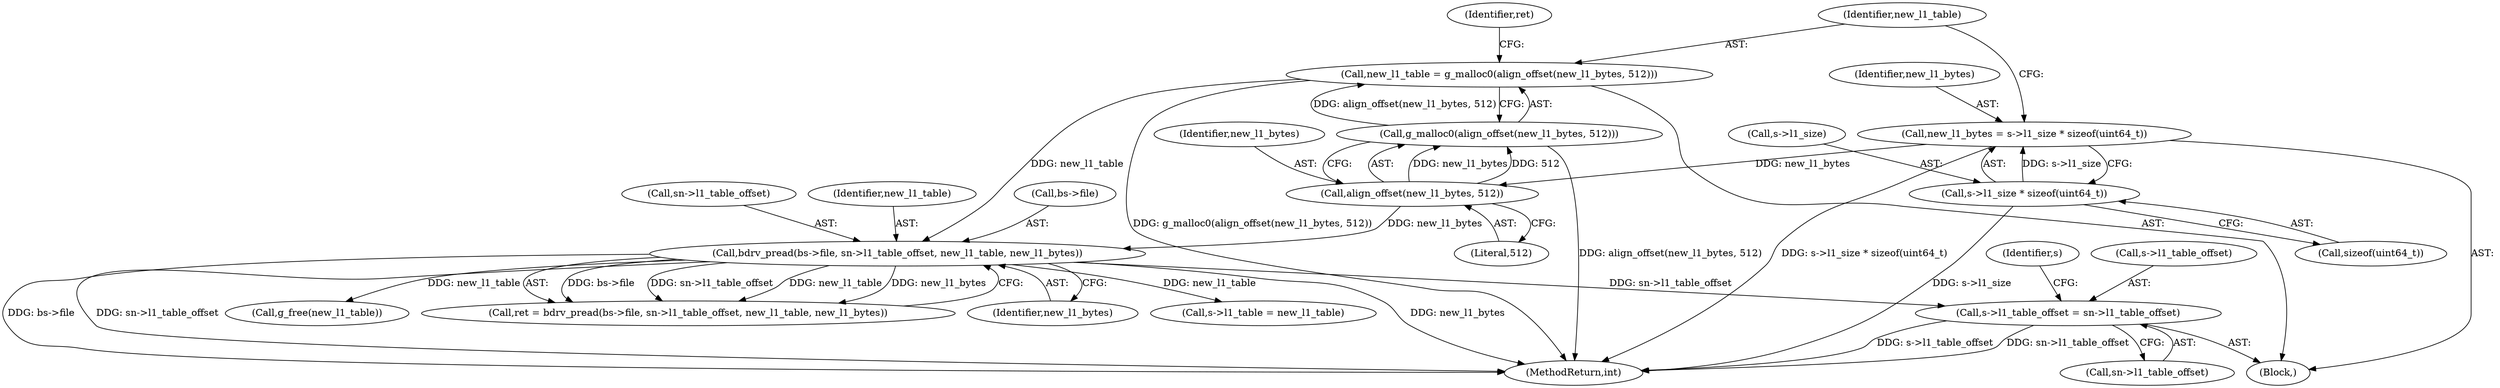 digraph "0_qemu_c05e4667be91b46ab42b5a11babf8e84d476cc6b@pointer" {
"1000198" [label="(Call,s->l1_table_offset = sn->l1_table_offset)"];
"1000166" [label="(Call,bdrv_pread(bs->file, sn->l1_table_offset, new_l1_table, new_l1_bytes))"];
"1000158" [label="(Call,new_l1_table = g_malloc0(align_offset(new_l1_bytes, 512)))"];
"1000160" [label="(Call,g_malloc0(align_offset(new_l1_bytes, 512)))"];
"1000161" [label="(Call,align_offset(new_l1_bytes, 512))"];
"1000150" [label="(Call,new_l1_bytes = s->l1_size * sizeof(uint64_t))"];
"1000152" [label="(Call,s->l1_size * sizeof(uint64_t))"];
"1000159" [label="(Identifier,new_l1_table)"];
"1000167" [label="(Call,bs->file)"];
"1000170" [label="(Call,sn->l1_table_offset)"];
"1000231" [label="(MethodReturn,int)"];
"1000202" [label="(Call,sn->l1_table_offset)"];
"1000174" [label="(Identifier,new_l1_bytes)"];
"1000183" [label="(Call,g_free(new_l1_table))"];
"1000151" [label="(Identifier,new_l1_bytes)"];
"1000152" [label="(Call,s->l1_size * sizeof(uint64_t))"];
"1000153" [label="(Call,s->l1_size)"];
"1000156" [label="(Call,sizeof(uint64_t))"];
"1000164" [label="(Call,ret = bdrv_pread(bs->file, sn->l1_table_offset, new_l1_table, new_l1_bytes))"];
"1000163" [label="(Literal,512)"];
"1000160" [label="(Call,g_malloc0(align_offset(new_l1_bytes, 512)))"];
"1000173" [label="(Identifier,new_l1_table)"];
"1000199" [label="(Call,s->l1_table_offset)"];
"1000158" [label="(Call,new_l1_table = g_malloc0(align_offset(new_l1_bytes, 512)))"];
"1000165" [label="(Identifier,ret)"];
"1000166" [label="(Call,bdrv_pread(bs->file, sn->l1_table_offset, new_l1_table, new_l1_bytes))"];
"1000162" [label="(Identifier,new_l1_bytes)"];
"1000207" [label="(Identifier,s)"];
"1000150" [label="(Call,new_l1_bytes = s->l1_size * sizeof(uint64_t))"];
"1000108" [label="(Block,)"];
"1000205" [label="(Call,s->l1_table = new_l1_table)"];
"1000161" [label="(Call,align_offset(new_l1_bytes, 512))"];
"1000198" [label="(Call,s->l1_table_offset = sn->l1_table_offset)"];
"1000198" -> "1000108"  [label="AST: "];
"1000198" -> "1000202"  [label="CFG: "];
"1000199" -> "1000198"  [label="AST: "];
"1000202" -> "1000198"  [label="AST: "];
"1000207" -> "1000198"  [label="CFG: "];
"1000198" -> "1000231"  [label="DDG: s->l1_table_offset"];
"1000198" -> "1000231"  [label="DDG: sn->l1_table_offset"];
"1000166" -> "1000198"  [label="DDG: sn->l1_table_offset"];
"1000166" -> "1000164"  [label="AST: "];
"1000166" -> "1000174"  [label="CFG: "];
"1000167" -> "1000166"  [label="AST: "];
"1000170" -> "1000166"  [label="AST: "];
"1000173" -> "1000166"  [label="AST: "];
"1000174" -> "1000166"  [label="AST: "];
"1000164" -> "1000166"  [label="CFG: "];
"1000166" -> "1000231"  [label="DDG: bs->file"];
"1000166" -> "1000231"  [label="DDG: sn->l1_table_offset"];
"1000166" -> "1000231"  [label="DDG: new_l1_bytes"];
"1000166" -> "1000164"  [label="DDG: bs->file"];
"1000166" -> "1000164"  [label="DDG: sn->l1_table_offset"];
"1000166" -> "1000164"  [label="DDG: new_l1_table"];
"1000166" -> "1000164"  [label="DDG: new_l1_bytes"];
"1000158" -> "1000166"  [label="DDG: new_l1_table"];
"1000161" -> "1000166"  [label="DDG: new_l1_bytes"];
"1000166" -> "1000183"  [label="DDG: new_l1_table"];
"1000166" -> "1000205"  [label="DDG: new_l1_table"];
"1000158" -> "1000108"  [label="AST: "];
"1000158" -> "1000160"  [label="CFG: "];
"1000159" -> "1000158"  [label="AST: "];
"1000160" -> "1000158"  [label="AST: "];
"1000165" -> "1000158"  [label="CFG: "];
"1000158" -> "1000231"  [label="DDG: g_malloc0(align_offset(new_l1_bytes, 512))"];
"1000160" -> "1000158"  [label="DDG: align_offset(new_l1_bytes, 512)"];
"1000160" -> "1000161"  [label="CFG: "];
"1000161" -> "1000160"  [label="AST: "];
"1000160" -> "1000231"  [label="DDG: align_offset(new_l1_bytes, 512)"];
"1000161" -> "1000160"  [label="DDG: new_l1_bytes"];
"1000161" -> "1000160"  [label="DDG: 512"];
"1000161" -> "1000163"  [label="CFG: "];
"1000162" -> "1000161"  [label="AST: "];
"1000163" -> "1000161"  [label="AST: "];
"1000150" -> "1000161"  [label="DDG: new_l1_bytes"];
"1000150" -> "1000108"  [label="AST: "];
"1000150" -> "1000152"  [label="CFG: "];
"1000151" -> "1000150"  [label="AST: "];
"1000152" -> "1000150"  [label="AST: "];
"1000159" -> "1000150"  [label="CFG: "];
"1000150" -> "1000231"  [label="DDG: s->l1_size * sizeof(uint64_t)"];
"1000152" -> "1000150"  [label="DDG: s->l1_size"];
"1000152" -> "1000156"  [label="CFG: "];
"1000153" -> "1000152"  [label="AST: "];
"1000156" -> "1000152"  [label="AST: "];
"1000152" -> "1000231"  [label="DDG: s->l1_size"];
}

